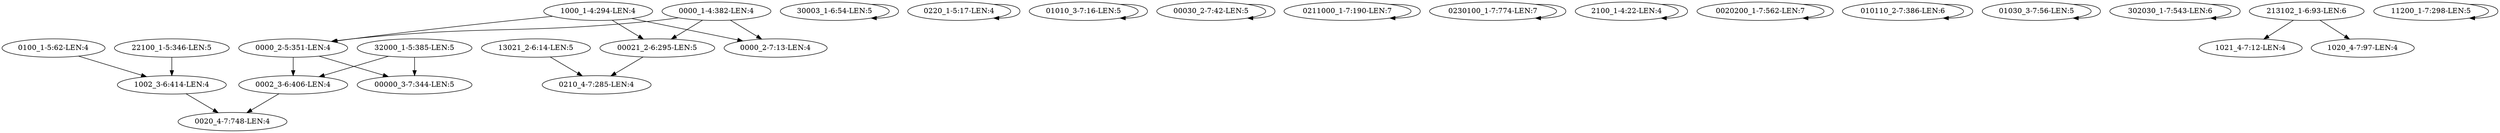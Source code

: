 digraph G {
    "32000_1-5:385-LEN:5" -> "00000_3-7:344-LEN:5";
    "32000_1-5:385-LEN:5" -> "0002_3-6:406-LEN:4";
    "30003_1-6:54-LEN:5" -> "30003_1-6:54-LEN:5";
    "22100_1-5:346-LEN:5" -> "1002_3-6:414-LEN:4";
    "0220_1-5:17-LEN:4" -> "0220_1-5:17-LEN:4";
    "01010_3-7:16-LEN:5" -> "01010_3-7:16-LEN:5";
    "00021_2-6:295-LEN:5" -> "0210_4-7:285-LEN:4";
    "00030_2-7:42-LEN:5" -> "00030_2-7:42-LEN:5";
    "0100_1-5:62-LEN:4" -> "1002_3-6:414-LEN:4";
    "1000_1-4:294-LEN:4" -> "00021_2-6:295-LEN:5";
    "1000_1-4:294-LEN:4" -> "0000_2-7:13-LEN:4";
    "1000_1-4:294-LEN:4" -> "0000_2-5:351-LEN:4";
    "0211000_1-7:190-LEN:7" -> "0211000_1-7:190-LEN:7";
    "1002_3-6:414-LEN:4" -> "0020_4-7:748-LEN:4";
    "0230100_1-7:774-LEN:7" -> "0230100_1-7:774-LEN:7";
    "2100_1-4:22-LEN:4" -> "2100_1-4:22-LEN:4";
    "0020200_1-7:562-LEN:7" -> "0020200_1-7:562-LEN:7";
    "010110_2-7:386-LEN:6" -> "010110_2-7:386-LEN:6";
    "01030_3-7:56-LEN:5" -> "01030_3-7:56-LEN:5";
    "302030_1-7:543-LEN:6" -> "302030_1-7:543-LEN:6";
    "13021_2-6:14-LEN:5" -> "0210_4-7:285-LEN:4";
    "0002_3-6:406-LEN:4" -> "0020_4-7:748-LEN:4";
    "0000_2-5:351-LEN:4" -> "00000_3-7:344-LEN:5";
    "0000_2-5:351-LEN:4" -> "0002_3-6:406-LEN:4";
    "213102_1-6:93-LEN:6" -> "1021_4-7:12-LEN:4";
    "213102_1-6:93-LEN:6" -> "1020_4-7:97-LEN:4";
    "0000_1-4:382-LEN:4" -> "00021_2-6:295-LEN:5";
    "0000_1-4:382-LEN:4" -> "0000_2-7:13-LEN:4";
    "0000_1-4:382-LEN:4" -> "0000_2-5:351-LEN:4";
    "11200_1-7:298-LEN:5" -> "11200_1-7:298-LEN:5";
}
